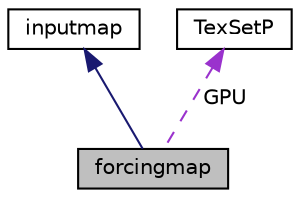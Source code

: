 digraph "forcingmap"
{
 // LATEX_PDF_SIZE
  bgcolor="transparent";
  edge [fontname="Helvetica",fontsize="10",labelfontname="Helvetica",labelfontsize="10"];
  node [fontname="Helvetica",fontsize="10",shape=record];
  Node1 [label="forcingmap",height=0.2,width=0.4,color="black", fillcolor="grey75", style="filled", fontcolor="black",tooltip=" "];
  Node2 -> Node1 [dir="back",color="midnightblue",fontsize="10",style="solid",fontname="Helvetica"];
  Node2 [label="inputmap",height=0.2,width=0.4,color="black",URL="$classinputmap.html",tooltip=" "];
  Node3 -> Node1 [dir="back",color="darkorchid3",fontsize="10",style="dashed",label=" GPU" ,fontname="Helvetica"];
  Node3 [label="TexSetP",height=0.2,width=0.4,color="black",URL="$structTexSetP.html",tooltip=" "];
}
